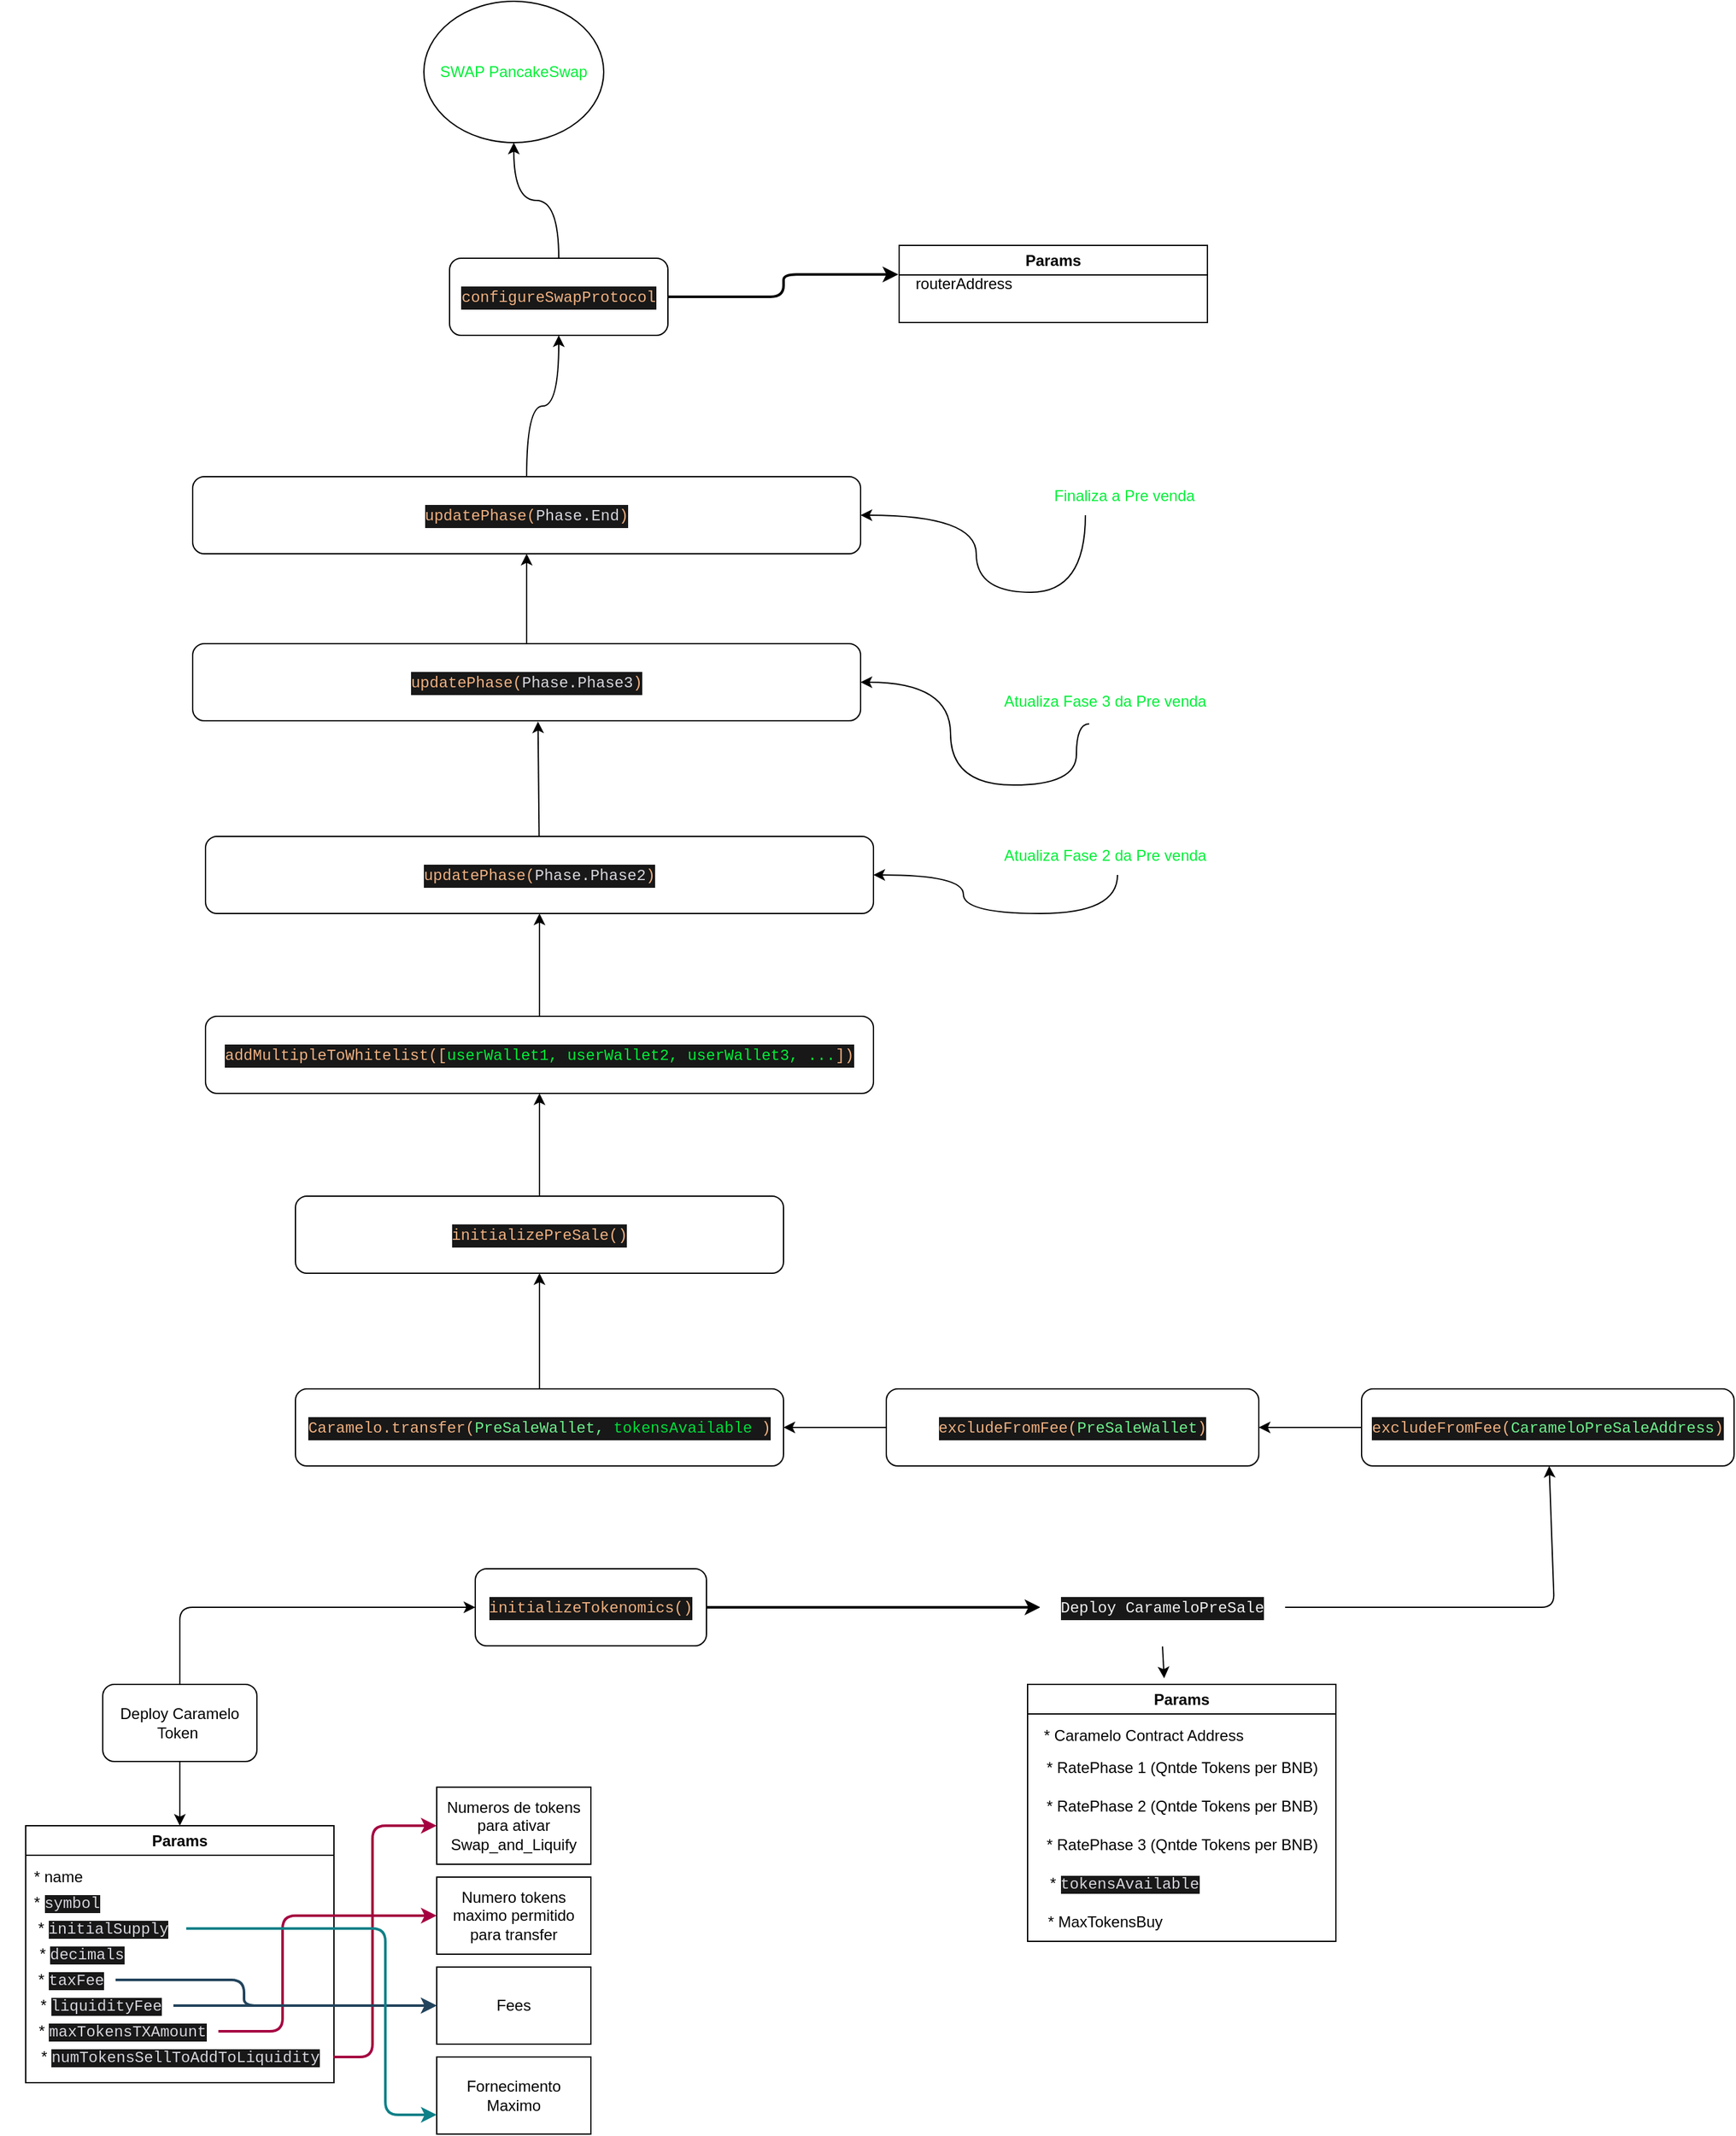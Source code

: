 <mxfile>
    <diagram id="rFD6s7p5Gp0dikTEiKM0" name="Page-1">
        <mxGraphModel dx="1825" dy="3187" grid="1" gridSize="10" guides="1" tooltips="1" connect="1" arrows="1" fold="1" page="1" pageScale="1" pageWidth="850" pageHeight="1100" math="0" shadow="0">
            <root>
                <mxCell id="0"/>
                <mxCell id="1" parent="0"/>
                <mxCell id="4" value="" style="edgeStyle=orthogonalEdgeStyle;html=1;" parent="1" source="2" target="3" edge="1">
                    <mxGeometry relative="1" as="geometry">
                        <Array as="points">
                            <mxPoint x="240" y="140"/>
                        </Array>
                    </mxGeometry>
                </mxCell>
                <mxCell id="17" style="edgeStyle=orthogonalEdgeStyle;html=1;exitX=0.5;exitY=1;exitDx=0;exitDy=0;entryX=0.5;entryY=0;entryDx=0;entryDy=0;" parent="1" source="2" target="5" edge="1">
                    <mxGeometry relative="1" as="geometry"/>
                </mxCell>
                <mxCell id="2" value="Deploy Caramelo Token&amp;nbsp;" style="rounded=1;whiteSpace=wrap;html=1;" parent="1" vertex="1">
                    <mxGeometry x="180" y="200" width="120" height="60" as="geometry"/>
                </mxCell>
                <mxCell id="3" value="&lt;div style=&quot;color: rgb(214, 214, 221); background-color: rgb(24, 24, 24); font-family: Menlo, Monaco, &amp;quot;Courier New&amp;quot;, monospace; line-height: 18px;&quot;&gt;&lt;span style=&quot;color: #efb080;&quot;&gt;initializeTokenomics()&lt;/span&gt;&lt;/div&gt;" style="rounded=1;whiteSpace=wrap;html=1;" parent="1" vertex="1">
                    <mxGeometry x="470" y="110" width="180" height="60" as="geometry"/>
                </mxCell>
                <mxCell id="5" value="Params" style="swimlane;whiteSpace=wrap;html=1;" parent="1" vertex="1">
                    <mxGeometry x="120" y="310" width="240" height="200" as="geometry"/>
                </mxCell>
                <mxCell id="7" value="* name" style="text;html=1;align=center;verticalAlign=middle;resizable=0;points=[];autosize=1;strokeColor=none;fillColor=none;" parent="5" vertex="1">
                    <mxGeometry x="-5" y="25" width="60" height="30" as="geometry"/>
                </mxCell>
                <mxCell id="8" value="&amp;nbsp; &amp;nbsp; *&amp;nbsp;&lt;span style=&quot;background-color: rgb(24, 24, 24); color: rgb(214, 214, 221); font-family: Menlo, Monaco, &amp;quot;Courier New&amp;quot;, monospace;&quot;&gt;symbol&lt;/span&gt;" style="text;html=1;align=center;verticalAlign=middle;resizable=0;points=[];autosize=1;strokeColor=none;fillColor=none;" parent="5" vertex="1">
                    <mxGeometry x="-20" y="45" width="90" height="30" as="geometry"/>
                </mxCell>
                <mxCell id="9" value="*&amp;nbsp;&lt;span style=&quot;background-color: rgb(24, 24, 24); color: rgb(214, 214, 221); font-family: Menlo, Monaco, &amp;quot;Courier New&amp;quot;, monospace;&quot;&gt;initialSupply&lt;/span&gt;" style="text;html=1;align=center;verticalAlign=middle;resizable=0;points=[];autosize=1;strokeColor=none;fillColor=none;" parent="5" vertex="1">
                    <mxGeometry x="-5" y="65" width="130" height="30" as="geometry"/>
                </mxCell>
                <mxCell id="10" value="&amp;nbsp; *&amp;nbsp;&lt;span style=&quot;background-color: rgb(24, 24, 24); color: rgb(214, 214, 221); font-family: Menlo, Monaco, &amp;quot;Courier New&amp;quot;, monospace;&quot;&gt;decimals&lt;/span&gt;" style="text;html=1;align=center;verticalAlign=middle;resizable=0;points=[];autosize=1;strokeColor=none;fillColor=none;" parent="5" vertex="1">
                    <mxGeometry x="-10" y="85" width="100" height="30" as="geometry"/>
                </mxCell>
                <mxCell id="11" value="*&amp;nbsp;&lt;span style=&quot;background-color: rgb(24, 24, 24); color: rgb(214, 214, 221); font-family: Menlo, Monaco, &amp;quot;Courier New&amp;quot;, monospace;&quot;&gt;taxFee&lt;/span&gt;" style="text;html=1;align=center;verticalAlign=middle;resizable=0;points=[];autosize=1;strokeColor=none;fillColor=none;" parent="5" vertex="1">
                    <mxGeometry y="105" width="70" height="30" as="geometry"/>
                </mxCell>
                <mxCell id="12" value="&amp;nbsp; *&amp;nbsp;&lt;span style=&quot;background-color: rgb(24, 24, 24); color: rgb(214, 214, 221); font-family: Menlo, Monaco, &amp;quot;Courier New&amp;quot;, monospace;&quot;&gt;liquidityFee&lt;/span&gt;" style="text;html=1;align=center;verticalAlign=middle;resizable=0;points=[];autosize=1;strokeColor=none;fillColor=none;" parent="5" vertex="1">
                    <mxGeometry x="-5" y="125" width="120" height="30" as="geometry"/>
                </mxCell>
                <mxCell id="13" value="*&amp;nbsp;&lt;span style=&quot;background-color: rgb(24, 24, 24); color: rgb(214, 214, 221); font-family: Menlo, Monaco, &amp;quot;Courier New&amp;quot;, monospace;&quot;&gt;maxTokensTXAmount&lt;/span&gt;" style="text;html=1;align=center;verticalAlign=middle;resizable=0;points=[];autosize=1;strokeColor=none;fillColor=none;" parent="5" vertex="1">
                    <mxGeometry y="145" width="150" height="30" as="geometry"/>
                </mxCell>
                <mxCell id="14" value="*&amp;nbsp;&lt;span style=&quot;background-color: rgb(24, 24, 24); color: rgb(214, 214, 221); font-family: Menlo, Monaco, &amp;quot;Courier New&amp;quot;, monospace;&quot;&gt;numTokensSellToAddToLiquidity&lt;/span&gt;" style="text;html=1;align=center;verticalAlign=middle;resizable=0;points=[];autosize=1;strokeColor=none;fillColor=none;" parent="5" vertex="1">
                    <mxGeometry y="165" width="240" height="30" as="geometry"/>
                </mxCell>
                <mxCell id="23" value="Numeros de tokens para ativar Swap_and_Liquify" style="rounded=0;whiteSpace=wrap;html=1;" parent="1" vertex="1">
                    <mxGeometry x="440" y="280" width="120" height="60" as="geometry"/>
                </mxCell>
                <mxCell id="24" value="Numero tokens maximo permitido para transfer" style="rounded=0;whiteSpace=wrap;html=1;" parent="1" vertex="1">
                    <mxGeometry x="440" y="350" width="120" height="60" as="geometry"/>
                </mxCell>
                <mxCell id="25" value="Fees" style="rounded=0;whiteSpace=wrap;html=1;" parent="1" vertex="1">
                    <mxGeometry x="440" y="420" width="120" height="60" as="geometry"/>
                </mxCell>
                <mxCell id="26" value="Fornecimento Maximo" style="rounded=0;whiteSpace=wrap;html=1;" parent="1" vertex="1">
                    <mxGeometry x="440" y="490" width="120" height="60" as="geometry"/>
                </mxCell>
                <mxCell id="28" style="edgeStyle=orthogonalEdgeStyle;html=1;entryX=0;entryY=0.5;entryDx=0;entryDy=0;fillColor=#d80073;strokeColor=#A50040;strokeWidth=2;" parent="1" source="13" target="24" edge="1">
                    <mxGeometry relative="1" as="geometry">
                        <Array as="points">
                            <mxPoint x="320" y="470"/>
                            <mxPoint x="320" y="380"/>
                        </Array>
                    </mxGeometry>
                </mxCell>
                <mxCell id="29" style="edgeStyle=orthogonalEdgeStyle;html=1;entryX=0;entryY=0.5;entryDx=0;entryDy=0;fillColor=#d80073;strokeColor=#A50040;strokeWidth=2;" parent="1" source="14" target="23" edge="1">
                    <mxGeometry relative="1" as="geometry">
                        <mxPoint x="370" y="490" as="sourcePoint"/>
                        <mxPoint x="450" y="390" as="targetPoint"/>
                        <Array as="points">
                            <mxPoint x="390" y="490"/>
                            <mxPoint x="390" y="310"/>
                        </Array>
                    </mxGeometry>
                </mxCell>
                <mxCell id="30" style="edgeStyle=orthogonalEdgeStyle;html=1;entryX=0;entryY=0.5;entryDx=0;entryDy=0;strokeWidth=2;fillColor=#bac8d3;strokeColor=#23445d;" parent="1" source="11" target="25" edge="1">
                    <mxGeometry relative="1" as="geometry">
                        <Array as="points">
                            <mxPoint x="290" y="430"/>
                            <mxPoint x="290" y="450"/>
                        </Array>
                    </mxGeometry>
                </mxCell>
                <mxCell id="31" style="edgeStyle=orthogonalEdgeStyle;html=1;entryX=0;entryY=0.5;entryDx=0;entryDy=0;strokeWidth=2;fillColor=#bac8d3;strokeColor=#23445d;" parent="1" source="12" target="25" edge="1">
                    <mxGeometry relative="1" as="geometry"/>
                </mxCell>
                <mxCell id="32" style="edgeStyle=orthogonalEdgeStyle;html=1;entryX=0;entryY=0.75;entryDx=0;entryDy=0;strokeWidth=2;fillColor=#b0e3e6;strokeColor=#0e8088;" parent="1" source="9" target="26" edge="1">
                    <mxGeometry relative="1" as="geometry">
                        <Array as="points">
                            <mxPoint x="400" y="390"/>
                            <mxPoint x="400" y="535"/>
                        </Array>
                    </mxGeometry>
                </mxCell>
                <mxCell id="46" value="" style="edgeStyle=orthogonalEdgeStyle;html=1;strokeWidth=2;exitX=1;exitY=0.5;exitDx=0;exitDy=0;" parent="1" source="3" target="45" edge="1">
                    <mxGeometry relative="1" as="geometry">
                        <mxPoint x="970" y="140" as="sourcePoint"/>
                    </mxGeometry>
                </mxCell>
                <mxCell id="58" style="edgeStyle=none;html=1;exitX=0.5;exitY=1;exitDx=0;exitDy=0;entryX=0.443;entryY=-0.024;entryDx=0;entryDy=0;entryPerimeter=0;" edge="1" parent="1" source="45" target="47">
                    <mxGeometry relative="1" as="geometry"/>
                </mxCell>
                <mxCell id="60" value="" style="edgeStyle=none;html=1;exitX=1;exitY=0.5;exitDx=0;exitDy=0;" edge="1" parent="1" source="45" target="59">
                    <mxGeometry relative="1" as="geometry">
                        <Array as="points">
                            <mxPoint x="1310" y="140"/>
                        </Array>
                    </mxGeometry>
                </mxCell>
                <mxCell id="45" value="&lt;div style=&quot;background-color: rgb(24, 24, 24); font-family: Menlo, Monaco, &amp;quot;Courier New&amp;quot;, monospace; line-height: 18px;&quot;&gt;&lt;div style=&quot;line-height: 18px;&quot;&gt;&lt;font color=&quot;#efefef&quot;&gt;Deploy CarameloPreSale&lt;/font&gt;&lt;/div&gt;&lt;/div&gt;" style="rounded=1;whiteSpace=wrap;html=1;strokeColor=#FFFFFF;" parent="1" vertex="1">
                    <mxGeometry x="910" y="110" width="190" height="60" as="geometry"/>
                </mxCell>
                <mxCell id="47" value="Params" style="swimlane;whiteSpace=wrap;html=1;" parent="1" vertex="1">
                    <mxGeometry x="900" y="200" width="240" height="200" as="geometry"/>
                </mxCell>
                <mxCell id="48" value="* Caramelo Contract Address" style="text;html=1;align=center;verticalAlign=middle;resizable=0;points=[];autosize=1;strokeColor=none;fillColor=none;" parent="47" vertex="1">
                    <mxGeometry y="25" width="180" height="30" as="geometry"/>
                </mxCell>
                <mxCell id="49" value="* RatePhase 1 (Qntde Tokens per BNB)" style="text;html=1;align=center;verticalAlign=middle;resizable=0;points=[];autosize=1;strokeColor=none;fillColor=none;" parent="47" vertex="1">
                    <mxGeometry x="5" y="50" width="230" height="30" as="geometry"/>
                </mxCell>
                <mxCell id="54" value="* RatePhase 2 (Qntde Tokens per BNB)" style="text;html=1;align=center;verticalAlign=middle;resizable=0;points=[];autosize=1;strokeColor=none;fillColor=none;" vertex="1" parent="47">
                    <mxGeometry x="5" y="80" width="230" height="30" as="geometry"/>
                </mxCell>
                <mxCell id="55" value="* RatePhase 3 (Qntde Tokens per BNB)" style="text;html=1;align=center;verticalAlign=middle;resizable=0;points=[];autosize=1;strokeColor=none;fillColor=none;" vertex="1" parent="47">
                    <mxGeometry x="5" y="110" width="230" height="30" as="geometry"/>
                </mxCell>
                <mxCell id="56" value="*&amp;nbsp;&lt;span style=&quot;color: rgb(214, 214, 221); font-family: Menlo, Monaco, &amp;quot;Courier New&amp;quot;, monospace; text-align: left; background-color: rgb(24, 24, 24);&quot;&gt;tokensAvailable&lt;/span&gt;" style="text;html=1;align=center;verticalAlign=middle;resizable=0;points=[];autosize=1;strokeColor=none;fillColor=none;" vertex="1" parent="47">
                    <mxGeometry x="5" y="140" width="140" height="30" as="geometry"/>
                </mxCell>
                <mxCell id="57" value="* MaxTokensBuy" style="text;html=1;align=center;verticalAlign=middle;resizable=0;points=[];autosize=1;strokeColor=none;fillColor=none;" vertex="1" parent="47">
                    <mxGeometry x="5" y="170" width="110" height="30" as="geometry"/>
                </mxCell>
                <mxCell id="62" value="" style="edgeStyle=none;html=1;fontColor=#6EEF8C;" edge="1" parent="1" source="59" target="61">
                    <mxGeometry relative="1" as="geometry"/>
                </mxCell>
                <mxCell id="59" value="&lt;div style=&quot;background-color: rgb(24, 24, 24); font-family: Menlo, Monaco, &amp;quot;Courier New&amp;quot;, monospace; line-height: 18px;&quot;&gt;&lt;div style=&quot;line-height: 18px;&quot;&gt;&lt;div style=&quot;line-height: 18px;&quot;&gt;&lt;span style=&quot;color: rgb(239, 176, 128);&quot;&gt;excludeFromFee(&lt;/span&gt;&lt;font color=&quot;#6eef8c&quot;&gt;CarameloPreSaleAddress&lt;/font&gt;&lt;span style=&quot;color: rgb(239, 176, 128);&quot;&gt;)&lt;/span&gt;&lt;/div&gt;&lt;/div&gt;&lt;/div&gt;" style="rounded=1;whiteSpace=wrap;html=1;" vertex="1" parent="1">
                    <mxGeometry x="1160" y="-30" width="290" height="60" as="geometry"/>
                </mxCell>
                <mxCell id="64" value="" style="edgeStyle=none;html=1;fontColor=#6EEF8C;" edge="1" parent="1" source="61" target="63">
                    <mxGeometry relative="1" as="geometry"/>
                </mxCell>
                <mxCell id="61" value="&lt;div style=&quot;background-color: rgb(24, 24, 24); font-family: Menlo, Monaco, &amp;quot;Courier New&amp;quot;, monospace; line-height: 18px;&quot;&gt;&lt;div style=&quot;line-height: 18px;&quot;&gt;&lt;div style=&quot;line-height: 18px;&quot;&gt;&lt;span style=&quot;color: rgb(239, 176, 128);&quot;&gt;excludeFromFee(&lt;/span&gt;&lt;font color=&quot;#6eef8c&quot;&gt;PreSaleWallet&lt;/font&gt;&lt;span style=&quot;color: rgb(239, 176, 128);&quot;&gt;)&lt;/span&gt;&lt;/div&gt;&lt;/div&gt;&lt;/div&gt;" style="rounded=1;whiteSpace=wrap;html=1;" vertex="1" parent="1">
                    <mxGeometry x="790" y="-30" width="290" height="60" as="geometry"/>
                </mxCell>
                <mxCell id="66" value="" style="edgeStyle=none;html=1;fontColor=#00DD3B;" edge="1" parent="1" source="63" target="65">
                    <mxGeometry relative="1" as="geometry"/>
                </mxCell>
                <mxCell id="63" value="&lt;div style=&quot;background-color: rgb(24, 24, 24); font-family: Menlo, Monaco, &amp;quot;Courier New&amp;quot;, monospace; line-height: 18px;&quot;&gt;&lt;div style=&quot;line-height: 18px;&quot;&gt;&lt;div style=&quot;line-height: 18px;&quot;&gt;&lt;font color=&quot;#efb080&quot;&gt;Caramelo.transfer(&lt;/font&gt;&lt;span style=&quot;color: rgb(110, 239, 140);&quot;&gt;PreSaleWallet,&amp;nbsp;&lt;/span&gt;&lt;span style=&quot;text-align: left;&quot;&gt;&lt;font color=&quot;#00dd3b&quot;&gt;tokensAvailable&lt;/font&gt;&lt;/span&gt;&lt;span style=&quot;color: rgb(110, 239, 140);&quot;&gt;&amp;nbsp;&lt;/span&gt;&lt;span style=&quot;color: rgb(239, 176, 128);&quot;&gt;)&lt;/span&gt;&lt;/div&gt;&lt;/div&gt;&lt;/div&gt;" style="rounded=1;whiteSpace=wrap;html=1;" vertex="1" parent="1">
                    <mxGeometry x="330" y="-30" width="380" height="60" as="geometry"/>
                </mxCell>
                <mxCell id="68" value="" style="edgeStyle=none;html=1;fontColor=#00DD3B;" edge="1" parent="1" source="65" target="67">
                    <mxGeometry relative="1" as="geometry"/>
                </mxCell>
                <mxCell id="65" value="&lt;div style=&quot;background-color: rgb(24, 24, 24); font-family: Menlo, Monaco, &amp;quot;Courier New&amp;quot;, monospace; line-height: 18px;&quot;&gt;&lt;div style=&quot;line-height: 18px;&quot;&gt;&lt;div style=&quot;line-height: 18px;&quot;&gt;&lt;div style=&quot;color: rgb(214, 214, 221); line-height: 18px;&quot;&gt;&lt;span style=&quot;color: #efb080;&quot;&gt;initializePreSale()&lt;/span&gt;&lt;/div&gt;&lt;/div&gt;&lt;/div&gt;&lt;/div&gt;" style="rounded=1;whiteSpace=wrap;html=1;" vertex="1" parent="1">
                    <mxGeometry x="330" y="-180" width="380" height="60" as="geometry"/>
                </mxCell>
                <mxCell id="70" value="" style="edgeStyle=none;html=1;fontColor=#00EF38;" edge="1" parent="1" source="67" target="69">
                    <mxGeometry relative="1" as="geometry"/>
                </mxCell>
                <mxCell id="83" style="edgeStyle=orthogonalEdgeStyle;curved=1;html=1;entryX=1;entryY=0.5;entryDx=0;entryDy=0;fontColor=#00EF38;" edge="1" parent="1" source="81" target="69">
                    <mxGeometry relative="1" as="geometry">
                        <Array as="points">
                            <mxPoint x="970" y="-400"/>
                            <mxPoint x="850" y="-400"/>
                            <mxPoint x="850" y="-430"/>
                        </Array>
                    </mxGeometry>
                </mxCell>
                <mxCell id="67" value="&lt;div style=&quot;background-color: rgb(24, 24, 24); font-family: Menlo, Monaco, &amp;quot;Courier New&amp;quot;, monospace; line-height: 18px;&quot;&gt;&lt;div style=&quot;line-height: 18px;&quot;&gt;&lt;div style=&quot;line-height: 18px;&quot;&gt;&lt;div style=&quot;line-height: 18px;&quot;&gt;&lt;span style=&quot;color: rgb(239, 176, 128);&quot;&gt;addMultipleToWhitelist([&lt;/span&gt;&lt;span style=&quot;color: rgb(0, 239, 56);&quot;&gt;userWallet1,&amp;nbsp;&lt;/span&gt;&lt;span style=&quot;color: rgb(0, 239, 56);&quot;&gt;userWallet2,&amp;nbsp;&lt;/span&gt;&lt;span style=&quot;color: rgb(0, 239, 56);&quot;&gt;userWallet3, ...&lt;/span&gt;&lt;span style=&quot;color: rgb(239, 176, 128);&quot;&gt;]&lt;/span&gt;&lt;span style=&quot;color: rgb(239, 176, 128);&quot;&gt;)&lt;/span&gt;&lt;/div&gt;&lt;/div&gt;&lt;/div&gt;&lt;/div&gt;" style="rounded=1;whiteSpace=wrap;html=1;" vertex="1" parent="1">
                    <mxGeometry x="260" y="-320" width="520" height="60" as="geometry"/>
                </mxCell>
                <mxCell id="72" style="edgeStyle=none;html=1;entryX=0.517;entryY=1.01;entryDx=0;entryDy=0;entryPerimeter=0;fontColor=#00EF38;" edge="1" parent="1" source="69" target="71">
                    <mxGeometry relative="1" as="geometry"/>
                </mxCell>
                <mxCell id="79" style="edgeStyle=orthogonalEdgeStyle;curved=1;html=1;entryX=1;entryY=0.5;entryDx=0;entryDy=0;fontColor=#00EF38;exitX=0.433;exitY=1.08;exitDx=0;exitDy=0;exitPerimeter=0;" edge="1" parent="1" source="82" target="71">
                    <mxGeometry relative="1" as="geometry">
                        <Array as="points">
                            <mxPoint x="938" y="-548"/>
                            <mxPoint x="938" y="-500"/>
                            <mxPoint x="840" y="-500"/>
                            <mxPoint x="840" y="-580"/>
                        </Array>
                    </mxGeometry>
                </mxCell>
                <mxCell id="69" value="&lt;div style=&quot;background-color: rgb(24, 24, 24); font-family: Menlo, Monaco, &amp;quot;Courier New&amp;quot;, monospace; line-height: 18px;&quot;&gt;&lt;div style=&quot;line-height: 18px;&quot;&gt;&lt;div style=&quot;line-height: 18px;&quot;&gt;&lt;div style=&quot;line-height: 18px;&quot;&gt;&lt;div style=&quot;color: rgb(214, 214, 221); line-height: 18px;&quot;&gt;&lt;span style=&quot;color: #efb080;&quot;&gt;updatePhase(&lt;/span&gt;&lt;span style=&quot;&quot;&gt;Phase.Phase2&lt;/span&gt;&lt;span style=&quot;color: rgb(239, 176, 128);&quot;&gt;)&lt;/span&gt;&lt;/div&gt;&lt;/div&gt;&lt;/div&gt;&lt;/div&gt;&lt;/div&gt;" style="rounded=1;whiteSpace=wrap;html=1;" vertex="1" parent="1">
                    <mxGeometry x="260" y="-460" width="520" height="60" as="geometry"/>
                </mxCell>
                <mxCell id="74" style="edgeStyle=none;html=1;entryX=0.5;entryY=1;entryDx=0;entryDy=0;fontColor=#00EF38;" edge="1" parent="1" source="71" target="73">
                    <mxGeometry relative="1" as="geometry"/>
                </mxCell>
                <mxCell id="80" style="edgeStyle=orthogonalEdgeStyle;curved=1;html=1;entryX=1;entryY=0.5;entryDx=0;entryDy=0;fontColor=#00EF38;" edge="1" parent="1" source="84" target="73">
                    <mxGeometry relative="1" as="geometry">
                        <Array as="points">
                            <mxPoint x="945" y="-650"/>
                            <mxPoint x="860" y="-650"/>
                            <mxPoint x="860" y="-710"/>
                        </Array>
                    </mxGeometry>
                </mxCell>
                <mxCell id="71" value="&lt;div style=&quot;background-color: rgb(24, 24, 24); font-family: Menlo, Monaco, &amp;quot;Courier New&amp;quot;, monospace; line-height: 18px;&quot;&gt;&lt;div style=&quot;line-height: 18px;&quot;&gt;&lt;div style=&quot;line-height: 18px;&quot;&gt;&lt;div style=&quot;line-height: 18px;&quot;&gt;&lt;div style=&quot;color: rgb(214, 214, 221); line-height: 18px;&quot;&gt;&lt;span style=&quot;color: #efb080;&quot;&gt;updatePhase(&lt;/span&gt;&lt;span style=&quot;&quot;&gt;Phase.Phase3&lt;/span&gt;&lt;span style=&quot;color: rgb(239, 176, 128);&quot;&gt;)&lt;/span&gt;&lt;/div&gt;&lt;/div&gt;&lt;/div&gt;&lt;/div&gt;&lt;/div&gt;" style="rounded=1;whiteSpace=wrap;html=1;fontColor=#00EF38;" vertex="1" parent="1">
                    <mxGeometry x="250" y="-610" width="520" height="60" as="geometry"/>
                </mxCell>
                <mxCell id="91" style="edgeStyle=orthogonalEdgeStyle;curved=1;html=1;entryX=0.5;entryY=1;entryDx=0;entryDy=0;fontColor=#00EF38;" edge="1" parent="1" source="73" target="88">
                    <mxGeometry relative="1" as="geometry"/>
                </mxCell>
                <mxCell id="73" value="&lt;div style=&quot;background-color: rgb(24, 24, 24); font-family: Menlo, Monaco, &amp;quot;Courier New&amp;quot;, monospace; line-height: 18px;&quot;&gt;&lt;div style=&quot;line-height: 18px;&quot;&gt;&lt;div style=&quot;line-height: 18px;&quot;&gt;&lt;div style=&quot;line-height: 18px;&quot;&gt;&lt;div style=&quot;color: rgb(214, 214, 221); line-height: 18px;&quot;&gt;&lt;span style=&quot;color: #efb080;&quot;&gt;updatePhase(&lt;/span&gt;&lt;span style=&quot;&quot;&gt;Phase.End&lt;/span&gt;&lt;span style=&quot;color: rgb(239, 176, 128);&quot;&gt;)&lt;/span&gt;&lt;/div&gt;&lt;/div&gt;&lt;/div&gt;&lt;/div&gt;&lt;/div&gt;" style="rounded=1;whiteSpace=wrap;html=1;fontColor=#00EF38;" vertex="1" parent="1">
                    <mxGeometry x="250" y="-740" width="520" height="60" as="geometry"/>
                </mxCell>
                <mxCell id="81" value="Atualiza Fase 2 da Pre venda" style="text;html=1;align=center;verticalAlign=middle;resizable=0;points=[];autosize=1;strokeColor=none;fillColor=none;fontColor=#00EF38;" vertex="1" parent="1">
                    <mxGeometry x="870" y="-460" width="180" height="30" as="geometry"/>
                </mxCell>
                <mxCell id="82" value="Atualiza Fase 3 da Pre venda" style="text;html=1;align=center;verticalAlign=middle;resizable=0;points=[];autosize=1;strokeColor=none;fillColor=none;fontColor=#00EF38;" vertex="1" parent="1">
                    <mxGeometry x="870" y="-580" width="180" height="30" as="geometry"/>
                </mxCell>
                <mxCell id="84" value="Finaliza a Pre venda" style="text;html=1;align=center;verticalAlign=middle;resizable=0;points=[];autosize=1;strokeColor=none;fillColor=none;fontColor=#00EF38;" vertex="1" parent="1">
                    <mxGeometry x="910" y="-740" width="130" height="30" as="geometry"/>
                </mxCell>
                <mxCell id="85" value="SWAP PancakeSwap" style="ellipse;whiteSpace=wrap;html=1;fontColor=#00EF38;rounded=1;" vertex="1" parent="1">
                    <mxGeometry x="430" y="-1110" width="140" height="110" as="geometry"/>
                </mxCell>
                <mxCell id="87" style="edgeStyle=orthogonalEdgeStyle;html=1;entryX=-0.006;entryY=0.253;entryDx=0;entryDy=0;entryPerimeter=0;strokeWidth=2;" edge="1" parent="1" source="88" target="90">
                    <mxGeometry relative="1" as="geometry"/>
                </mxCell>
                <mxCell id="92" style="edgeStyle=orthogonalEdgeStyle;curved=1;html=1;entryX=0.5;entryY=1;entryDx=0;entryDy=0;fontColor=#00EF38;" edge="1" parent="1" source="88" target="85">
                    <mxGeometry relative="1" as="geometry"/>
                </mxCell>
                <mxCell id="88" value="&lt;div style=&quot;color: rgb(214, 214, 221); background-color: rgb(24, 24, 24); font-family: Menlo, Monaco, &amp;quot;Courier New&amp;quot;, monospace; line-height: 18px;&quot;&gt;&lt;div style=&quot;line-height: 18px;&quot;&gt;&lt;span style=&quot;color: #efb080;&quot;&gt;configureSwapProtocol&lt;/span&gt;&lt;/div&gt;&lt;/div&gt;" style="rounded=1;whiteSpace=wrap;html=1;" vertex="1" parent="1">
                    <mxGeometry x="450" y="-910" width="170" height="60" as="geometry"/>
                </mxCell>
                <mxCell id="89" value="Params" style="swimlane;whiteSpace=wrap;html=1;" vertex="1" parent="1">
                    <mxGeometry x="800" y="-920" width="240" height="60" as="geometry"/>
                </mxCell>
                <mxCell id="90" value="routerAddress" style="text;html=1;align=center;verticalAlign=middle;resizable=0;points=[];autosize=1;strokeColor=none;fillColor=none;" vertex="1" parent="89">
                    <mxGeometry y="15" width="100" height="30" as="geometry"/>
                </mxCell>
            </root>
        </mxGraphModel>
    </diagram>
</mxfile>